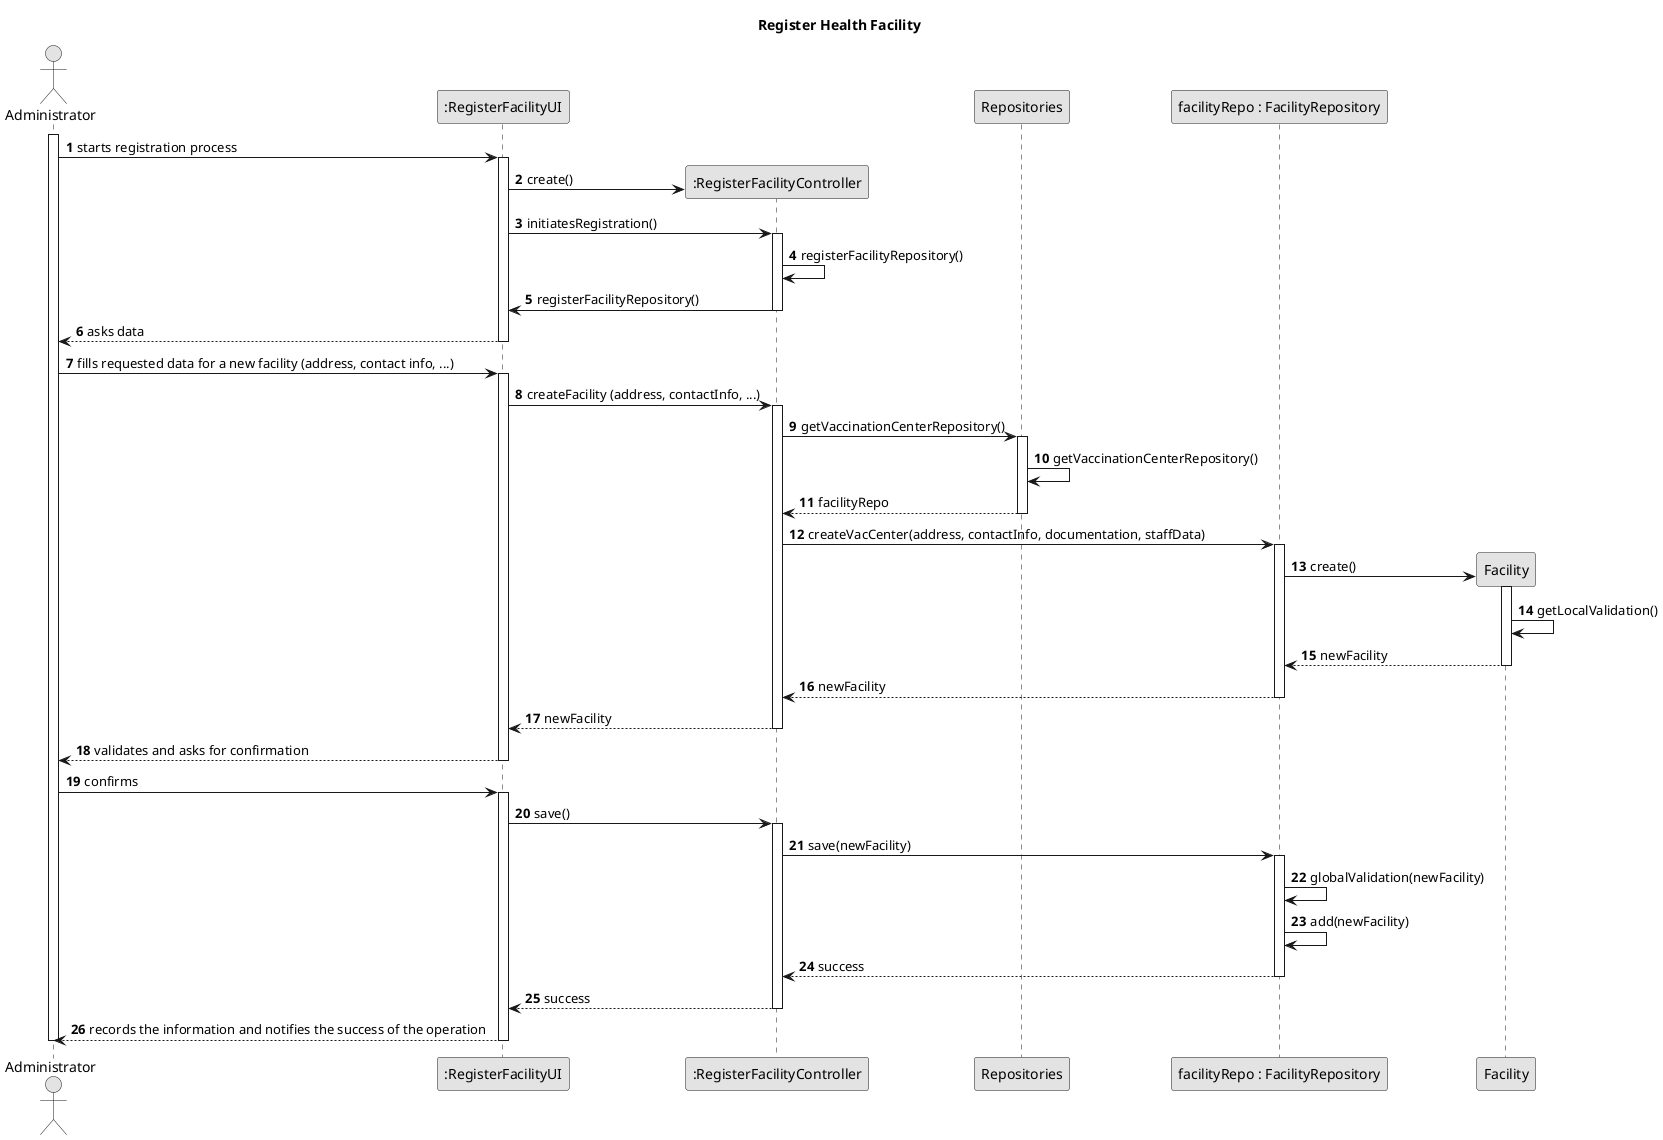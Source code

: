 @startuml
skinparam monochrome true
skinparam packageStyle rectangle
skinparam shadowing false

title Register Health Facility

autonumber

actor Administrator
participant ":RegisterFacilityUI" as ui
participant ":RegisterFacilityController" as ctrl
participant Repositories
participant "facilityRepo : FacilityRepository" as facilityRepo

activate Administrator

    Administrator -> ui : starts registration process
    activate ui
        ui -> ctrl** : create()
        ui -> ctrl : initiatesRegistration()
        activate ctrl
            ctrl -> ctrl : registerFacilityRepository()

            ctrl -> ui : registerFacilityRepository()

        deactivate ctrl
        ui --> Administrator : asks data
    deactivate ui

    Administrator -> ui : fills requested data for a new facility (address, contact info, ...)
    activate ui

        ui -> ctrl : createFacility (address, contactInfo, ...)
        activate ctrl

            ctrl -> Repositories : getVaccinationCenterRepository()
            activate Repositories
                Repositories -> Repositories : getVaccinationCenterRepository()
                Repositories --> ctrl : facilityRepo
            deactivate Repositories
            ctrl -> facilityRepo : createVacCenter(address, contactInfo, documentation, staffData)
            activate facilityRepo
                facilityRepo -> Facility** : create()
                activate Facility
                    Facility -> Facility : getLocalValidation()
                    Facility --> facilityRepo : newFacility
                deactivate Facility
                facilityRepo --> ctrl : newFacility
            deactivate facilityRepo
            ctrl --> ui : newFacility
        deactivate ctrl
        ui --> Administrator : validates and asks for confirmation
    deactivate ui

    Administrator -> ui : confirms
    activate ui
        ui -> ctrl : save()
        activate ctrl
            ctrl -> facilityRepo : save(newFacility)
            activate facilityRepo
                facilityRepo -> facilityRepo : globalValidation(newFacility)
                facilityRepo -> facilityRepo : add(newFacility)
                facilityRepo --> ctrl : success
            deactivate facilityRepo
            ctrl --> ui : success
        deactivate ctrl
        ui --> Administrator : records the information and notifies the success of the operation
    deactivate ui
deactivate Administrator

@enduml